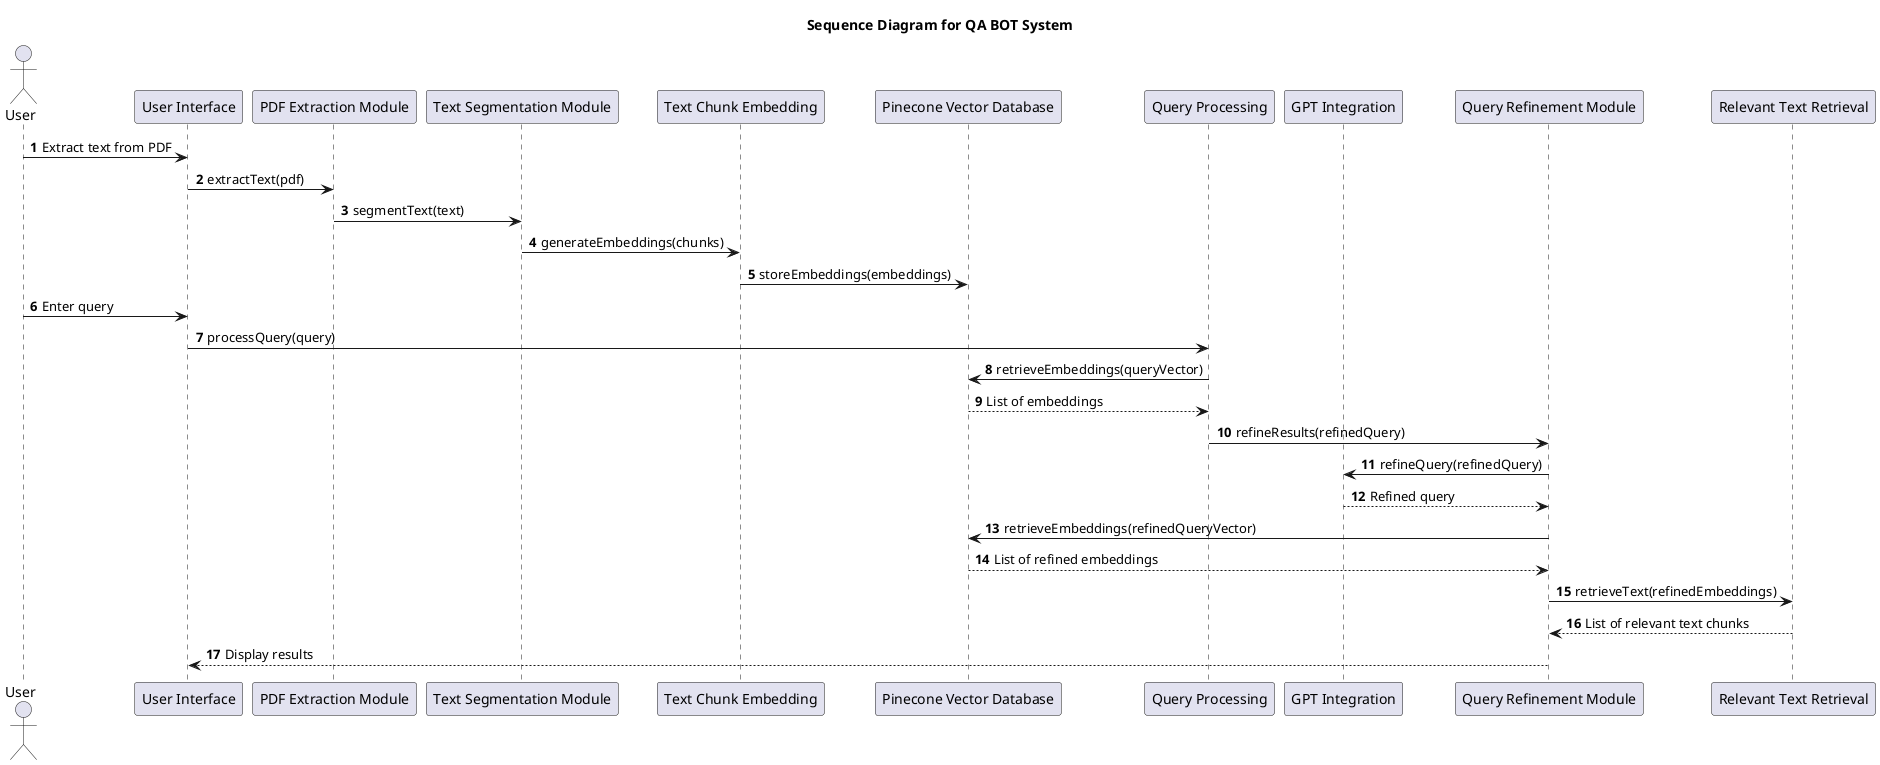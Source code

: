 @startuml SequenceDiagram_QA_BOT_System
title Sequence Diagram for QA BOT System

autonumber

actor User
participant "User Interface" as UI
participant "PDF Extraction Module" as PEM
participant "Text Segmentation Module" as TSM
participant "Text Chunk Embedding" as TCE
participant "Pinecone Vector Database" as PVDB
participant "Query Processing" as QP
participant "GPT Integration" as GPT
participant "Query Refinement Module" as QRM
participant "Relevant Text Retrieval" as RTR

User -> UI: Extract text from PDF
UI -> PEM: extractText(pdf)
PEM -> TSM: segmentText(text)
TSM -> TCE: generateEmbeddings(chunks)
TCE -> PVDB: storeEmbeddings(embeddings)

User -> UI: Enter query
UI -> QP: processQuery(query)
QP -> PVDB: retrieveEmbeddings(queryVector)
PVDB --> QP: List of embeddings
QP -> QRM: refineResults(refinedQuery)
QRM -> GPT: refineQuery(refinedQuery)
GPT --> QRM: Refined query
QRM -> PVDB: retrieveEmbeddings(refinedQueryVector)
PVDB --> QRM: List of refined embeddings
QRM -> RTR: retrieveText(refinedEmbeddings)
RTR --> QRM: List of relevant text chunks
QRM --> UI: Display results

@enduml
